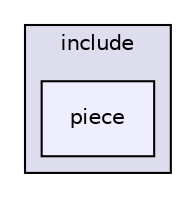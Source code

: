 digraph "include/piece" {
  compound=true
  node [ fontsize="10", fontname="Helvetica"];
  edge [ labelfontsize="10", labelfontname="Helvetica"];
  subgraph clusterdir_d44c64559bbebec7f509842c48db8b23 {
    graph [ bgcolor="#ddddee", pencolor="black", label="include" fontname="Helvetica", fontsize="10", URL="dir_d44c64559bbebec7f509842c48db8b23.html"]
  dir_9b743e8c9587669a8518926760088c3e [shape=box, label="piece", style="filled", fillcolor="#eeeeff", pencolor="black", URL="dir_9b743e8c9587669a8518926760088c3e.html"];
  }
}
